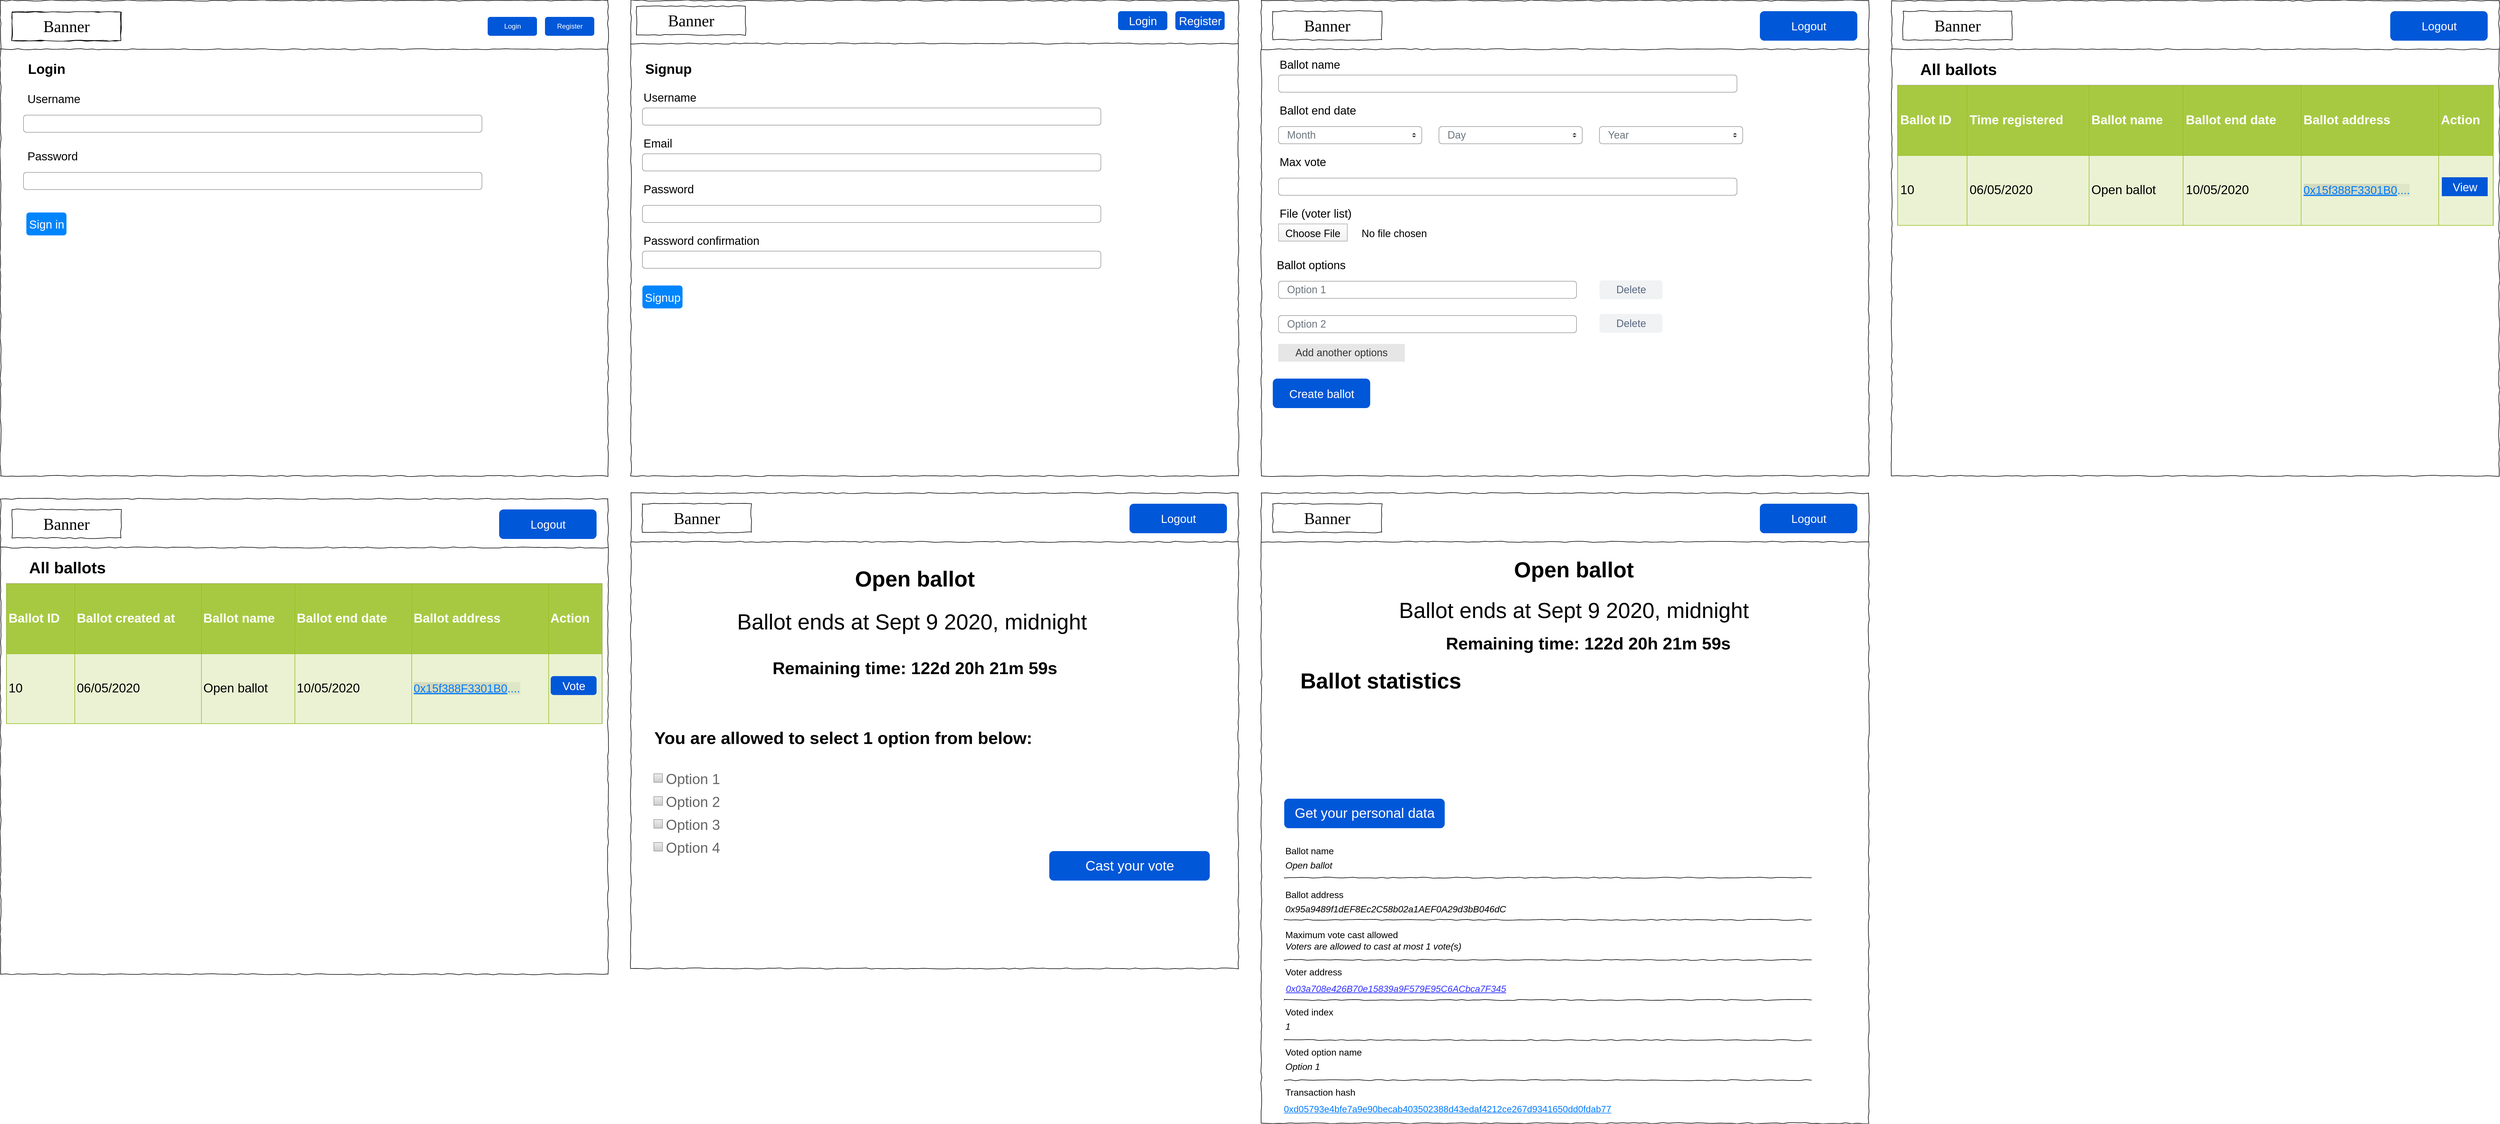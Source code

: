 <mxfile version="13.0.9" type="github">
  <diagram name="Page-1" id="03018318-947c-dd8e-b7a3-06fadd420f32">
    <mxGraphModel dx="2830" dy="117" grid="1" gridSize="10" guides="1" tooltips="1" connect="1" arrows="1" fold="1" page="1" pageScale="1" pageWidth="1100" pageHeight="850" background="#ffffff" math="0" shadow="0">
      <root>
        <mxCell id="0" />
        <mxCell id="1" parent="0" />
        <mxCell id="677b7b8949515195-9" value="" style="line;strokeWidth=1;html=1;rounded=0;shadow=0;labelBackgroundColor=none;fillColor=none;fontFamily=Verdana;fontSize=14;fontColor=#000000;align=center;comic=1;" parent="1" vertex="1">
          <mxGeometry x="-1080" y="930" width="1060" height="10" as="geometry" />
        </mxCell>
        <mxCell id="ZQMXC3zUCRYEKw2udhes-1" value="" style="whiteSpace=wrap;html=1;rounded=0;shadow=0;labelBackgroundColor=none;strokeColor=#000000;strokeWidth=1;fillColor=none;fontFamily=Verdana;fontSize=12;fontColor=#000000;align=center;comic=1;" parent="1" vertex="1">
          <mxGeometry x="-1080" y="850" width="1060" height="830" as="geometry" />
        </mxCell>
        <mxCell id="ZQMXC3zUCRYEKw2udhes-2" value="Banner" style="whiteSpace=wrap;html=1;rounded=0;shadow=0;labelBackgroundColor=none;strokeWidth=1;fontFamily=Verdana;fontSize=28;align=center;comic=1;" parent="1" vertex="1">
          <mxGeometry x="-1060" y="870" width="190" height="50" as="geometry" />
        </mxCell>
        <mxCell id="ZQMXC3zUCRYEKw2udhes-9" value="Login" style="rounded=1;fillColor=#0057D8;strokeColor=none;html=1;fontColor=#ffffff;align=center;verticalAlign=middle;fontStyle=0;fontSize=12" parent="1" vertex="1">
          <mxGeometry x="-230" y="878.5" width="86" height="33" as="geometry" />
        </mxCell>
        <mxCell id="ZQMXC3zUCRYEKw2udhes-10" value="Register" style="rounded=1;fillColor=#0057D8;strokeColor=none;html=1;fontColor=#ffffff;align=center;verticalAlign=middle;fontStyle=0;fontSize=12" parent="1" vertex="1">
          <mxGeometry x="-130" y="878.5" width="86" height="33" as="geometry" />
        </mxCell>
        <mxCell id="ZQMXC3zUCRYEKw2udhes-11" value="Login" style="text;strokeColor=none;fillColor=none;html=1;fontSize=24;fontStyle=1;verticalAlign=middle;align=center;" parent="1" vertex="1">
          <mxGeometry x="-1050" y="950" width="100" height="40" as="geometry" />
        </mxCell>
        <mxCell id="ZQMXC3zUCRYEKw2udhes-12" value="Username" style="fillColor=none;strokeColor=none;align=left;fontSize=20;" parent="1" vertex="1">
          <mxGeometry width="260" height="40" relative="1" as="geometry">
            <mxPoint x="-1035" y="1000" as="offset" />
          </mxGeometry>
        </mxCell>
        <mxCell id="ZQMXC3zUCRYEKw2udhes-13" value="" style="html=1;shadow=0;dashed=0;shape=mxgraph.bootstrap.rrect;rSize=5;fillColor=none;strokeColor=#999999;align=left;spacing=15;fontSize=14;fontColor=#6C767D;" parent="1" vertex="1">
          <mxGeometry width="800" height="30" relative="1" as="geometry">
            <mxPoint x="-1040" y="1050" as="offset" />
          </mxGeometry>
        </mxCell>
        <mxCell id="ZQMXC3zUCRYEKw2udhes-15" value="Password" style="fillColor=none;strokeColor=none;align=left;fontSize=20;" parent="1" vertex="1">
          <mxGeometry width="260" height="40" relative="1" as="geometry">
            <mxPoint x="-1035" y="1100" as="offset" />
          </mxGeometry>
        </mxCell>
        <mxCell id="ZQMXC3zUCRYEKw2udhes-16" value="" style="html=1;shadow=0;dashed=0;shape=mxgraph.bootstrap.rrect;rSize=5;fillColor=none;strokeColor=#999999;align=left;spacing=15;fontSize=14;fontColor=#6C767D;" parent="1" vertex="1">
          <mxGeometry width="800" height="30" relative="1" as="geometry">
            <mxPoint x="-1040" y="1150" as="offset" />
          </mxGeometry>
        </mxCell>
        <mxCell id="ZQMXC3zUCRYEKw2udhes-18" value="Sign in" style="html=1;shadow=0;dashed=0;shape=mxgraph.bootstrap.rrect;rSize=5;fillColor=#0085FC;strokeColor=none;align=center;fontSize=20;fontColor=#FFFFFF;" parent="1" vertex="1">
          <mxGeometry width="70" height="40" relative="1" as="geometry">
            <mxPoint x="-1035" y="1220" as="offset" />
          </mxGeometry>
        </mxCell>
        <mxCell id="ZQMXC3zUCRYEKw2udhes-92" value="" style="line;strokeWidth=1;html=1;rounded=0;shadow=0;labelBackgroundColor=none;fillColor=none;fontFamily=Verdana;fontSize=14;fontColor=#000000;align=center;comic=1;" parent="1" vertex="1">
          <mxGeometry x="20" y="920" width="1060" height="10" as="geometry" />
        </mxCell>
        <mxCell id="ZQMXC3zUCRYEKw2udhes-93" value="" style="whiteSpace=wrap;html=1;rounded=0;shadow=0;labelBackgroundColor=none;strokeColor=#000000;strokeWidth=1;fillColor=none;fontFamily=Verdana;fontSize=12;fontColor=#000000;align=center;comic=1;" parent="1" vertex="1">
          <mxGeometry x="20" y="850" width="1060" height="830" as="geometry" />
        </mxCell>
        <mxCell id="ZQMXC3zUCRYEKw2udhes-95" value="&lt;font style=&quot;font-size: 20px&quot;&gt;Login&lt;/font&gt;" style="rounded=1;fillColor=#0057D8;strokeColor=none;html=1;fontColor=#ffffff;align=center;verticalAlign=middle;fontStyle=0;fontSize=12" parent="1" vertex="1">
          <mxGeometry x="870" y="868.5" width="86" height="33" as="geometry" />
        </mxCell>
        <mxCell id="ZQMXC3zUCRYEKw2udhes-96" value="&lt;font style=&quot;font-size: 20px&quot;&gt;Register&lt;/font&gt;" style="rounded=1;fillColor=#0057D8;strokeColor=none;html=1;fontColor=#ffffff;align=center;verticalAlign=middle;fontStyle=0;fontSize=12" parent="1" vertex="1">
          <mxGeometry x="970" y="868.5" width="86" height="33" as="geometry" />
        </mxCell>
        <mxCell id="ZQMXC3zUCRYEKw2udhes-104" value="Banner" style="whiteSpace=wrap;html=1;rounded=0;shadow=0;labelBackgroundColor=none;strokeWidth=1;fontFamily=Verdana;fontSize=28;align=center;comic=1;" parent="1" vertex="1">
          <mxGeometry x="30" y="860" width="190" height="50" as="geometry" />
        </mxCell>
        <mxCell id="ZQMXC3zUCRYEKw2udhes-133" value="Username" style="fillColor=none;strokeColor=none;align=left;fontSize=20;" parent="1" vertex="1">
          <mxGeometry x="40" y="997.5" width="260" height="40" as="geometry" />
        </mxCell>
        <mxCell id="ZQMXC3zUCRYEKw2udhes-134" value="" style="html=1;shadow=0;dashed=0;shape=mxgraph.bootstrap.rrect;rSize=5;fillColor=none;strokeColor=#999999;align=left;spacing=15;fontSize=14;fontColor=#6C767D;" parent="1" vertex="1">
          <mxGeometry width="800" height="30" relative="1" as="geometry">
            <mxPoint x="40" y="1037.5" as="offset" />
          </mxGeometry>
        </mxCell>
        <mxCell id="ZQMXC3zUCRYEKw2udhes-136" value="" style="html=1;shadow=0;dashed=0;shape=mxgraph.bootstrap.rrect;rSize=5;fillColor=none;strokeColor=#999999;align=left;spacing=15;fontSize=14;fontColor=#6C767D;" parent="1" vertex="1">
          <mxGeometry width="800" height="30" relative="1" as="geometry">
            <mxPoint x="40" y="1117.5" as="offset" />
          </mxGeometry>
        </mxCell>
        <mxCell id="ZQMXC3zUCRYEKw2udhes-137" value="Password" style="fillColor=none;strokeColor=none;align=left;fontSize=20;" parent="1" vertex="1">
          <mxGeometry width="260" height="40" relative="1" as="geometry">
            <mxPoint x="40" y="1157.5" as="offset" />
          </mxGeometry>
        </mxCell>
        <mxCell id="ZQMXC3zUCRYEKw2udhes-147" value="Password confirmation" style="fillColor=none;strokeColor=none;align=left;fontSize=20;" parent="1" vertex="1">
          <mxGeometry width="260" height="40" relative="1" as="geometry">
            <mxPoint x="40" y="1247.5" as="offset" />
          </mxGeometry>
        </mxCell>
        <mxCell id="ZQMXC3zUCRYEKw2udhes-148" value="" style="html=1;shadow=0;dashed=0;shape=mxgraph.bootstrap.rrect;rSize=5;fillColor=none;strokeColor=#999999;align=left;spacing=15;fontSize=14;fontColor=#6C767D;" parent="1" vertex="1">
          <mxGeometry width="800" height="30" relative="1" as="geometry">
            <mxPoint x="40" y="1287.5" as="offset" />
          </mxGeometry>
        </mxCell>
        <mxCell id="ZQMXC3zUCRYEKw2udhes-196" value="" style="html=1;shadow=0;dashed=0;shape=mxgraph.bootstrap.rrect;rSize=5;fillColor=none;strokeColor=#999999;align=left;spacing=15;fontSize=14;fontColor=#6C767D;" parent="1" vertex="1">
          <mxGeometry x="40" y="1207.5" width="800" height="30" as="geometry">
            <mxPoint x="40" y="1250" as="offset" />
          </mxGeometry>
        </mxCell>
        <mxCell id="ZQMXC3zUCRYEKw2udhes-320" value="" style="whiteSpace=wrap;html=1;rounded=0;shadow=0;labelBackgroundColor=none;strokeColor=#000000;strokeWidth=1;fillColor=none;fontFamily=Verdana;fontSize=12;fontColor=#000000;align=center;comic=1;" parent="1" vertex="1">
          <mxGeometry x="1120" y="850" width="1060" height="830" as="geometry" />
        </mxCell>
        <mxCell id="ZQMXC3zUCRYEKw2udhes-321" value="Banner" style="whiteSpace=wrap;html=1;rounded=0;shadow=0;labelBackgroundColor=none;strokeWidth=1;fontFamily=Verdana;fontSize=28;align=center;comic=1;" parent="1" vertex="1">
          <mxGeometry x="1140" y="868.5" width="190" height="50" as="geometry" />
        </mxCell>
        <mxCell id="ZQMXC3zUCRYEKw2udhes-323" value="" style="line;strokeWidth=1;html=1;rounded=0;shadow=0;labelBackgroundColor=none;fillColor=none;fontFamily=Verdana;fontSize=14;fontColor=#000000;align=center;comic=1;" parent="1" vertex="1">
          <mxGeometry x="1120" y="930" width="1060" height="10" as="geometry" />
        </mxCell>
        <mxCell id="ZQMXC3zUCRYEKw2udhes-324" value="&lt;font style=&quot;font-size: 20px&quot;&gt;Logout&lt;/font&gt;" style="rounded=1;fillColor=#0057D8;strokeColor=none;html=1;fontColor=#ffffff;align=center;verticalAlign=middle;fontStyle=0;fontSize=12" parent="1" vertex="1">
          <mxGeometry x="1990" y="868.5" width="170" height="51.5" as="geometry" />
        </mxCell>
        <mxCell id="ZQMXC3zUCRYEKw2udhes-325" value="Ballot name" style="fillColor=none;strokeColor=none;align=left;fontSize=20;" parent="1" vertex="1">
          <mxGeometry x="1150" y="940" width="260" height="40" as="geometry" />
        </mxCell>
        <mxCell id="ZQMXC3zUCRYEKw2udhes-326" value="" style="html=1;shadow=0;dashed=0;shape=mxgraph.bootstrap.rrect;rSize=5;fillColor=none;strokeColor=#999999;align=left;spacing=15;fontSize=14;fontColor=#6C767D;" parent="1" vertex="1">
          <mxGeometry width="800" height="30" relative="1" as="geometry">
            <mxPoint x="1150" y="980" as="offset" />
          </mxGeometry>
        </mxCell>
        <mxCell id="ZQMXC3zUCRYEKw2udhes-327" value="Ballot end date" style="fillColor=none;strokeColor=none;align=left;fontSize=20;" parent="1" vertex="1">
          <mxGeometry width="260" height="40" relative="1" as="geometry">
            <mxPoint x="1150" y="1020" as="offset" />
          </mxGeometry>
        </mxCell>
        <mxCell id="ZQMXC3zUCRYEKw2udhes-329" value="Max vote" style="fillColor=none;strokeColor=none;align=left;fontSize=20;" parent="1" vertex="1">
          <mxGeometry width="260" height="40" relative="1" as="geometry">
            <mxPoint x="1150" y="1110" as="offset" />
          </mxGeometry>
        </mxCell>
        <mxCell id="ZQMXC3zUCRYEKw2udhes-339" value="Ballot options" style="fillColor=none;strokeColor=none;align=left;fontSize=20;" parent="1" vertex="1">
          <mxGeometry width="260" height="40" relative="1" as="geometry">
            <mxPoint x="1145" y="1290" as="offset" />
          </mxGeometry>
        </mxCell>
        <mxCell id="ZQMXC3zUCRYEKw2udhes-345" value="Month" style="html=1;shadow=0;dashed=0;shape=mxgraph.bootstrap.rrect;rSize=5;fillColor=#ffffff;strokeColor=#999999;align=left;spacing=15;fontSize=18;fontColor=#6C767D;" parent="1" vertex="1">
          <mxGeometry x="1150" y="1070" width="250" height="30" as="geometry" />
        </mxCell>
        <mxCell id="ZQMXC3zUCRYEKw2udhes-346" value="" style="shape=triangle;direction=south;fillColor=#343A40;strokeColor=none;perimeter=none;" parent="ZQMXC3zUCRYEKw2udhes-345" vertex="1">
          <mxGeometry x="1" y="0.5" width="7" height="3" relative="1" as="geometry">
            <mxPoint x="-17" y="1" as="offset" />
          </mxGeometry>
        </mxCell>
        <mxCell id="ZQMXC3zUCRYEKw2udhes-347" value="" style="shape=triangle;direction=north;fillColor=#343A40;strokeColor=none;perimeter=none;" parent="ZQMXC3zUCRYEKw2udhes-345" vertex="1">
          <mxGeometry x="1" y="0.5" width="7" height="3" relative="1" as="geometry">
            <mxPoint x="-17" y="-4" as="offset" />
          </mxGeometry>
        </mxCell>
        <mxCell id="ZQMXC3zUCRYEKw2udhes-356" value="Day" style="html=1;shadow=0;dashed=0;shape=mxgraph.bootstrap.rrect;rSize=5;fillColor=#ffffff;strokeColor=#999999;align=left;spacing=15;fontSize=18;fontColor=#6C767D;" parent="1" vertex="1">
          <mxGeometry x="1430" y="1070" width="250" height="30" as="geometry" />
        </mxCell>
        <mxCell id="ZQMXC3zUCRYEKw2udhes-357" value="" style="shape=triangle;direction=south;fillColor=#343A40;strokeColor=none;perimeter=none;" parent="ZQMXC3zUCRYEKw2udhes-356" vertex="1">
          <mxGeometry x="1" y="0.5" width="7" height="3" relative="1" as="geometry">
            <mxPoint x="-17" y="1" as="offset" />
          </mxGeometry>
        </mxCell>
        <mxCell id="ZQMXC3zUCRYEKw2udhes-358" value="" style="shape=triangle;direction=north;fillColor=#343A40;strokeColor=none;perimeter=none;" parent="ZQMXC3zUCRYEKw2udhes-356" vertex="1">
          <mxGeometry x="1" y="0.5" width="7" height="3" relative="1" as="geometry">
            <mxPoint x="-17" y="-4" as="offset" />
          </mxGeometry>
        </mxCell>
        <mxCell id="ZQMXC3zUCRYEKw2udhes-359" value="Year" style="html=1;shadow=0;dashed=0;shape=mxgraph.bootstrap.rrect;rSize=5;fillColor=#ffffff;strokeColor=#999999;align=left;spacing=15;fontSize=18;fontColor=#6C767D;" parent="1" vertex="1">
          <mxGeometry x="1710" y="1070" width="250" height="30" as="geometry" />
        </mxCell>
        <mxCell id="ZQMXC3zUCRYEKw2udhes-360" value="" style="shape=triangle;direction=south;fillColor=#343A40;strokeColor=none;perimeter=none;" parent="ZQMXC3zUCRYEKw2udhes-359" vertex="1">
          <mxGeometry x="1" y="0.5" width="7" height="3" relative="1" as="geometry">
            <mxPoint x="-17" y="1" as="offset" />
          </mxGeometry>
        </mxCell>
        <mxCell id="ZQMXC3zUCRYEKw2udhes-361" value="" style="shape=triangle;direction=north;fillColor=#343A40;strokeColor=none;perimeter=none;" parent="ZQMXC3zUCRYEKw2udhes-359" vertex="1">
          <mxGeometry x="1" y="0.5" width="7" height="3" relative="1" as="geometry">
            <mxPoint x="-17" y="-4" as="offset" />
          </mxGeometry>
        </mxCell>
        <mxCell id="ZQMXC3zUCRYEKw2udhes-362" value="" style="html=1;shadow=0;dashed=0;shape=mxgraph.bootstrap.rrect;rSize=5;fillColor=none;strokeColor=#999999;align=left;spacing=15;fontSize=14;fontColor=#6C767D;" parent="1" vertex="1">
          <mxGeometry x="1150" y="1160" width="800" height="30" as="geometry">
            <mxPoint x="1150" y="990" as="offset" />
          </mxGeometry>
        </mxCell>
        <mxCell id="ZQMXC3zUCRYEKw2udhes-363" value="File (voter list)" style="fillColor=none;strokeColor=none;align=left;fontSize=20;" parent="1" vertex="1">
          <mxGeometry x="1150" y="1200" width="150" height="40" as="geometry" />
        </mxCell>
        <mxCell id="ZQMXC3zUCRYEKw2udhes-364" value="Choose File" style="fillColor=#FEFEFE;strokeColor=#AAAAAA;fontSize=18;gradientColor=#F0F0F0;" parent="1" vertex="1">
          <mxGeometry x="1150" y="1240" width="120" height="30" as="geometry" />
        </mxCell>
        <mxCell id="ZQMXC3zUCRYEKw2udhes-365" value="No file chosen" style="fillColor=none;strokeColor=none;align=left;fontSize=18;spacing=5;" parent="1" vertex="1">
          <mxGeometry x="1290" y="1240" width="100" height="30" as="geometry" />
        </mxCell>
        <mxCell id="ZQMXC3zUCRYEKw2udhes-367" value="&lt;font style=&quot;font-size: 18px&quot;&gt;Option 1&lt;/font&gt;" style="html=1;shadow=0;dashed=0;shape=mxgraph.bootstrap.rrect;rSize=5;fillColor=none;strokeColor=#999999;align=left;spacing=15;fontSize=14;fontColor=#6C767D;" parent="1" vertex="1">
          <mxGeometry x="1150" y="1340" width="520" height="30" as="geometry" />
        </mxCell>
        <mxCell id="ZQMXC3zUCRYEKw2udhes-368" value="&lt;font style=&quot;font-size: 18px&quot;&gt;Option 2&lt;/font&gt;" style="html=1;shadow=0;dashed=0;shape=mxgraph.bootstrap.rrect;rSize=5;fillColor=none;strokeColor=#999999;align=left;spacing=15;fontSize=14;fontColor=#6C767D;" parent="1" vertex="1">
          <mxGeometry x="1150" y="1400" width="520" height="30" as="geometry" />
        </mxCell>
        <mxCell id="ZQMXC3zUCRYEKw2udhes-369" style="edgeStyle=none;rounded=0;orthogonalLoop=1;jettySize=auto;html=1;exitX=0.25;exitY=1;exitDx=0;exitDy=0;" parent="1" source="ZQMXC3zUCRYEKw2udhes-339" target="ZQMXC3zUCRYEKw2udhes-339" edge="1">
          <mxGeometry relative="1" as="geometry" />
        </mxCell>
        <mxCell id="ZQMXC3zUCRYEKw2udhes-370" value="&lt;font style=&quot;font-size: 18px&quot;&gt;Delete&lt;/font&gt;" style="rounded=1;align=center;fillColor=#F1F2F4;strokeColor=none;html=1;fontColor=#596780;fontSize=18;" parent="1" vertex="1">
          <mxGeometry x="1710" y="1338.5" width="110" height="33" as="geometry" />
        </mxCell>
        <mxCell id="ZQMXC3zUCRYEKw2udhes-372" value="&lt;font style=&quot;font-size: 18px&quot;&gt;Delete&lt;/font&gt;" style="rounded=1;align=center;fillColor=#F1F2F4;strokeColor=none;html=1;fontColor=#596780;fontSize=12" parent="1" vertex="1">
          <mxGeometry x="1710" y="1397" width="110" height="33" as="geometry" />
        </mxCell>
        <mxCell id="ZQMXC3zUCRYEKw2udhes-373" value="&lt;font style=&quot;font-size: 18px&quot;&gt;Add another options&lt;/font&gt;" style="rounded=1;html=1;shadow=0;dashed=0;whiteSpace=wrap;fontSize=18;fillColor=#E6E6E6;align=center;strokeColor=#E6E6E6;fontColor=#333333;arcSize=0;" parent="1" vertex="1">
          <mxGeometry x="1150" y="1450" width="220" height="30" as="geometry" />
        </mxCell>
        <mxCell id="ZQMXC3zUCRYEKw2udhes-374" value="&lt;font style=&quot;font-size: 20px&quot;&gt;Create ballot&lt;/font&gt;" style="rounded=1;fillColor=#0057D8;strokeColor=none;html=1;fontColor=#ffffff;align=center;verticalAlign=middle;fontStyle=0;fontSize=12" parent="1" vertex="1">
          <mxGeometry x="1140" y="1510" width="170" height="51.5" as="geometry" />
        </mxCell>
        <mxCell id="ZQMXC3zUCRYEKw2udhes-375" value="" style="whiteSpace=wrap;html=1;rounded=0;shadow=0;labelBackgroundColor=none;strokeColor=#000000;strokeWidth=1;fillColor=none;fontFamily=Verdana;fontSize=12;fontColor=#000000;align=center;comic=1;" parent="1" vertex="1">
          <mxGeometry x="2220" y="850" width="1060" height="830" as="geometry" />
        </mxCell>
        <mxCell id="ZQMXC3zUCRYEKw2udhes-376" value="Banner" style="whiteSpace=wrap;html=1;rounded=0;shadow=0;labelBackgroundColor=none;strokeWidth=1;fontFamily=Verdana;fontSize=28;align=center;comic=1;" parent="1" vertex="1">
          <mxGeometry x="2240" y="868.5" width="190" height="50" as="geometry" />
        </mxCell>
        <mxCell id="ZQMXC3zUCRYEKw2udhes-377" value="" style="line;strokeWidth=1;html=1;rounded=0;shadow=0;labelBackgroundColor=none;fillColor=none;fontFamily=Verdana;fontSize=14;fontColor=#000000;align=center;comic=1;" parent="1" vertex="1">
          <mxGeometry x="2220" y="930" width="1060" height="10" as="geometry" />
        </mxCell>
        <mxCell id="ZQMXC3zUCRYEKw2udhes-378" value="&lt;font style=&quot;font-size: 20px&quot;&gt;Logout&lt;/font&gt;" style="rounded=1;fillColor=#0057D8;strokeColor=none;html=1;fontColor=#ffffff;align=center;verticalAlign=middle;fontStyle=0;fontSize=12" parent="1" vertex="1">
          <mxGeometry x="3090" y="868.5" width="170" height="51.5" as="geometry" />
        </mxCell>
        <mxCell id="ZQMXC3zUCRYEKw2udhes-379" value="&lt;font style=&quot;font-size: 28px&quot;&gt;All ballots&amp;nbsp;&lt;/font&gt;" style="text;strokeColor=none;fillColor=none;html=1;fontSize=24;fontStyle=1;verticalAlign=middle;align=center;" parent="1" vertex="1">
          <mxGeometry x="2250" y="950" width="180" height="40" as="geometry" />
        </mxCell>
        <mxCell id="ZQMXC3zUCRYEKw2udhes-412" value="&lt;table border=&quot;1&quot; width=&quot;100%&quot; cellpadding=&quot;4&quot; style=&quot;width: 100% ; height: 100% ; border-collapse: collapse ; font-size: 22px&quot;&gt;&lt;tbody style=&quot;font-size: 22px&quot;&gt;&lt;tr style=&quot;background-color: rgb(167 , 201 , 66) ; color: rgb(255 , 255 , 255) ; border: 1px solid rgb(152 , 191 , 33) ; font-size: 22px&quot;&gt;&lt;th align=&quot;left&quot; style=&quot;font-size: 22px&quot;&gt;Ballot ID&lt;/th&gt;&lt;th align=&quot;left&quot; style=&quot;font-size: 22px&quot;&gt;Time registered&lt;/th&gt;&lt;th align=&quot;left&quot; style=&quot;font-size: 22px&quot;&gt;Ballot name&lt;/th&gt;&lt;td&gt;&lt;span style=&quot;font-weight: 700&quot;&gt;Ballot end date&lt;/span&gt;&lt;br&gt;&lt;/td&gt;&lt;td&gt;&lt;span style=&quot;font-weight: 700&quot;&gt;Ballot address&lt;/span&gt;&lt;br&gt;&lt;/td&gt;&lt;td&gt;&lt;b&gt;Action&lt;/b&gt;&lt;/td&gt;&lt;/tr&gt;&lt;tr style=&quot;background-color: rgb(234 , 242 , 211) ; border: 1px solid rgb(152 , 191 , 33) ; font-size: 22px&quot;&gt;&lt;td style=&quot;font-size: 22px&quot;&gt;10&lt;/td&gt;&lt;td style=&quot;font-size: 22px&quot;&gt;06/05/2020&lt;/td&gt;&lt;td style=&quot;font-size: 22px&quot;&gt;Open ballot&lt;/td&gt;&lt;td&gt;10/05/2020&lt;/td&gt;&lt;td&gt;&lt;font style=&quot;box-sizing: border-box ; color: rgb(0 , 123 , 255) ; background-color: rgba(0 , 0 , 0 , 0.05) ; font-size: 20px&quot;&gt;&lt;a href=&quot;https://ropsten.etherscan.io/address/0x15f388F3301B0E560E350371CAD90F9efa570Fa0&quot; style=&quot;box-sizing: border-box ; color: rgb(0 , 123 , 255) ; background-color: rgba(0 , 0 , 0 , 0.05)&quot;&gt;0x15f388F3301B0&lt;/a&gt;....&lt;/font&gt;&lt;br&gt;&lt;/td&gt;&lt;td&gt;&lt;br&gt;&lt;/td&gt;&lt;/tr&gt;&lt;/tbody&gt;&lt;/table&gt;" style="text;html=1;strokeColor=#c0c0c0;fillColor=#ffffff;overflow=fill;rounded=0;fontSize=22;" parent="1" vertex="1">
          <mxGeometry x="2230" y="997.5" width="1040" height="245" as="geometry" />
        </mxCell>
        <mxCell id="ZQMXC3zUCRYEKw2udhes-414" value="" style="whiteSpace=wrap;html=1;rounded=0;shadow=0;labelBackgroundColor=none;strokeColor=#000000;strokeWidth=1;fillColor=none;fontFamily=Verdana;fontSize=12;fontColor=#000000;align=center;comic=1;" parent="1" vertex="1">
          <mxGeometry x="-1080" y="1720" width="1060" height="830" as="geometry" />
        </mxCell>
        <mxCell id="ZQMXC3zUCRYEKw2udhes-415" value="Banner" style="whiteSpace=wrap;html=1;rounded=0;shadow=0;labelBackgroundColor=none;strokeWidth=1;fontFamily=Verdana;fontSize=28;align=center;comic=1;" parent="1" vertex="1">
          <mxGeometry x="-1060" y="1738.5" width="190" height="50" as="geometry" />
        </mxCell>
        <mxCell id="ZQMXC3zUCRYEKw2udhes-416" value="" style="line;strokeWidth=1;html=1;rounded=0;shadow=0;labelBackgroundColor=none;fillColor=none;fontFamily=Verdana;fontSize=14;fontColor=#000000;align=center;comic=1;" parent="1" vertex="1">
          <mxGeometry x="-1080" y="1800" width="1060" height="10" as="geometry" />
        </mxCell>
        <mxCell id="ZQMXC3zUCRYEKw2udhes-417" value="&lt;font style=&quot;font-size: 20px&quot;&gt;Logout&lt;/font&gt;" style="rounded=1;fillColor=#0057D8;strokeColor=none;html=1;fontColor=#ffffff;align=center;verticalAlign=middle;fontStyle=0;fontSize=12" parent="1" vertex="1">
          <mxGeometry x="-210" y="1738.5" width="170" height="51.5" as="geometry" />
        </mxCell>
        <mxCell id="ZQMXC3zUCRYEKw2udhes-418" value="&lt;font style=&quot;font-size: 28px&quot;&gt;All ballots&amp;nbsp;&lt;/font&gt;" style="text;strokeColor=none;fillColor=none;html=1;fontSize=24;fontStyle=1;verticalAlign=middle;align=center;" parent="1" vertex="1">
          <mxGeometry x="-1050" y="1820" width="180" height="40" as="geometry" />
        </mxCell>
        <mxCell id="ZQMXC3zUCRYEKw2udhes-419" value="&lt;table border=&quot;1&quot; width=&quot;100%&quot; cellpadding=&quot;3&quot; style=&quot;width: 100% ; height: 100% ; border-collapse: collapse ; font-size: 22px&quot;&gt;&lt;tbody style=&quot;font-size: 22px&quot;&gt;&lt;tr style=&quot;background-color: rgb(167 , 201 , 66) ; color: rgb(255 , 255 , 255) ; border: 1px solid rgb(152 , 191 , 33) ; font-size: 22px&quot;&gt;&lt;th align=&quot;left&quot; style=&quot;font-size: 22px&quot;&gt;Ballot ID&lt;/th&gt;&lt;th align=&quot;left&quot; style=&quot;font-size: 22px&quot;&gt;Ballot created at&lt;/th&gt;&lt;th align=&quot;left&quot; style=&quot;font-size: 22px&quot;&gt;Ballot name&lt;/th&gt;&lt;td&gt;&lt;span style=&quot;font-weight: 700&quot;&gt;Ballot end date&lt;/span&gt;&lt;br&gt;&lt;/td&gt;&lt;td&gt;&lt;span style=&quot;font-weight: 700&quot;&gt;Ballot address&lt;/span&gt;&lt;br&gt;&lt;/td&gt;&lt;td&gt;&lt;span style=&quot;color: rgba(0 , 0 , 0 , 0) ; font-family: monospace ; font-size: 0px ; background-color: rgb(248 , 249 , 250)&quot;&gt;%3CmxGraphModel%3E%3Croot%3E%3CmxCell%20id%3D%220%22%2F%3E%3CmxCell%20id%3D%221%22%20parent%3D%220%22%2F%3E%3CmxCell%20id%3D%222%22%20value%3D%22%22%20style%3D%22whiteSpace%3Dwrap%3Bhtml%3D1%3Brounded%3D0%3Bshadow%3D0%3BlabelBackgroundColor%3Dnone%3BstrokeColor%3D%23000000%3BstrokeWidth%3D1%3BfillColor%3Dnone%3BfontFamily%3DVerdana%3BfontSize%3D12%3BfontColor%3D%23000000%3Balign%3Dcenter%3Bcomic%3D1%3B%22%20vertex%3D%221%22%20parent%3D%221%22%3E%3CmxGeometry%20x%3D%222220%22%20y%3D%22860%22%20width%3D%221060%22%20height%3D%22830%22%20as%3D%22geometry%22%2F%3E%3C%2FmxCell%3E%3CmxCell%20id%3D%223%22%20value%3D%22Banner%22%20style%3D%22whiteSpace%3Dwrap%3Bhtml%3D1%3Brounded%3D0%3Bshadow%3D0%3BlabelBackgroundColor%3Dnone%3BstrokeWidth%3D1%3BfontFamily%3DVerdana%3BfontSize%3D28%3Balign%3Dcenter%3Bcomic%3D1%3B%22%20vertex%3D%221%22%20parent%3D%221%22%3E%3CmxGeometry%20x%3D%222240%22%20y%3D%22878.5%22%20width%3D%22190%22%20height%3D%2250%22%20as%3D%22geometry%22%2F%3E%3C%2FmxCell%3E%3CmxCell%20id%3D%224%22%20value%3D%22%22%20style%3D%22line%3BstrokeWidth%3D1%3Bhtml%3D1%3Brounded%3D0%3Bshadow%3D0%3BlabelBackgroundColor%3Dnone%3BfillColor%3Dnone%3BfontFamily%3DVerdana%3BfontSize%3D14%3BfontColor%3D%23000000%3Balign%3Dcenter%3Bcomic%3D1%3B%22%20vertex%3D%221%22%20parent%3D%221%22%3E%3CmxGeometry%20x%3D%222220%22%20y%3D%22940%22%20width%3D%221060%22%20height%3D%2210%22%20as%3D%22geometry%22%2F%3E%3C%2FmxCell%3E%3CmxCell%20id%3D%225%22%20value%3D%22%26lt%3Bfont%20style%3D%26quot%3Bfont-size%3A%2020px%26quot%3B%26gt%3BLogout%26lt%3B%2Ffont%26gt%3B%22%20style%3D%22rounded%3D1%3BfillColor%3D%230057D8%3BstrokeColor%3Dnone%3Bhtml%3D1%3BfontColor%3D%23ffffff%3Balign%3Dcenter%3BverticalAlign%3Dmiddle%3BfontStyle%3D0%3BfontSize%3D12%22%20vertex%3D%221%22%20parent%3D%221%22%3E%3CmxGeometry%20x%3D%223090%22%20y%3D%22878.5%22%20width%3D%22170%22%20height%3D%2251.5%22%20as%3D%22geometry%22%2F%3E%3C%2FmxCell%3E%3CmxCell%20id%3D%226%22%20value%3D%22%26lt%3Bfont%20style%3D%26quot%3Bfont-size%3A%2028px%26quot%3B%26gt%3BAll%20ballots%26amp%3Bnbsp%3B%26lt%3B%2Ffont%26gt%3B%22%20style%3D%22text%3BstrokeColor%3Dnone%3BfillColor%3Dnone%3Bhtml%3D1%3BfontSize%3D24%3BfontStyle%3D1%3BverticalAlign%3Dmiddle%3Balign%3Dcenter%3B%22%20vertex%3D%221%22%20parent%3D%221%22%3E%3CmxGeometry%20x%3D%222250%22%20y%3D%22960%22%20width%3D%22180%22%20height%3D%2240%22%20as%3D%22geometry%22%2F%3E%3C%2FmxCell%3E%3CmxCell%20id%3D%227%22%20value%3D%22%26lt%3Btable%20border%3D%26quot%3B1%26quot%3B%20width%3D%26quot%3B100%25%26quot%3B%20cellpadding%3D%26quot%3B4%26quot%3B%20style%3D%26quot%3Bwidth%3A%20100%25%20%3B%20height%3A%20100%25%20%3B%20border-collapse%3A%20collapse%20%3B%20font-size%3A%2022px%26quot%3B%26gt%3B%26lt%3Btbody%20style%3D%26quot%3Bfont-size%3A%2022px%26quot%3B%26gt%3B%26lt%3Btr%20style%3D%26quot%3Bbackground-color%3A%20rgb(167%20%2C%20201%20%2C%2066)%20%3B%20color%3A%20rgb(255%20%2C%20255%20%2C%20255)%20%3B%20border%3A%201px%20solid%20rgb(152%20%2C%20191%20%2C%2033)%20%3B%20font-size%3A%2022px%26quot%3B%26gt%3B%26lt%3Bth%20align%3D%26quot%3Bleft%26quot%3B%20style%3D%26quot%3Bfont-size%3A%2022px%26quot%3B%26gt%3BBallot%20ID%26lt%3B%2Fth%26gt%3B%26lt%3Bth%20align%3D%26quot%3Bleft%26quot%3B%20style%3D%26quot%3Bfont-size%3A%2022px%26quot%3B%26gt%3BTime%20registered%26lt%3B%2Fth%26gt%3B%26lt%3Bth%20align%3D%26quot%3Bleft%26quot%3B%20style%3D%26quot%3Bfont-size%3A%2022px%26quot%3B%26gt%3BBallot%20name%26lt%3B%2Fth%26gt%3B%26lt%3Btd%26gt%3B%26lt%3Bspan%20style%3D%26quot%3Bfont-weight%3A%20700%26quot%3B%26gt%3BBallot%20end%20date%26lt%3B%2Fspan%26gt%3B%26lt%3Bbr%26gt%3B%26lt%3B%2Ftd%26gt%3B%26lt%3Btd%26gt%3B%26lt%3Bspan%20style%3D%26quot%3Bfont-weight%3A%20700%26quot%3B%26gt%3BBallot%20address%26lt%3B%2Fspan%26gt%3B%26lt%3Bbr%26gt%3B%26lt%3B%2Ftd%26gt%3B%26lt%3B%2Ftr%26gt%3B%26lt%3Btr%20style%3D%26quot%3Bbackground-color%3A%20rgb(234%20%2C%20242%20%2C%20211)%20%3B%20border%3A%201px%20solid%20rgb(152%20%2C%20191%20%2C%2033)%20%3B%20font-size%3A%2022px%26quot%3B%26gt%3B%26lt%3Btd%20style%3D%26quot%3Bfont-size%3A%2022px%26quot%3B%26gt%3B10%26lt%3B%2Ftd%26gt%3B%26lt%3Btd%20style%3D%26quot%3Bfont-size%3A%2022px%26quot%3B%26gt%3B06%2F05%2F2020%26lt%3B%2Ftd%26gt%3B%26lt%3Btd%20style%3D%26quot%3Bfont-size%3A%2022px%26quot%3B%26gt%3BOpen%20ballot%26lt%3B%2Ftd%26gt%3B%26lt%3Btd%26gt%3B10%2F05%2F2020%26lt%3B%2Ftd%26gt%3B%26lt%3Btd%26gt%3B%26lt%3Bfont%20style%3D%26quot%3Bbox-sizing%3A%20border-box%20%3B%20color%3A%20rgb(0%20%2C%20123%20%2C%20255)%20%3B%20background-color%3A%20rgba(0%20%2C%200%20%2C%200%20%2C%200.05)%20%3B%20font-size%3A%2020px%26quot%3B%26gt%3B%26lt%3Ba%20href%3D%26quot%3Bhttps%3A%2F%2Fropsten.etherscan.io%2Faddress%2F0x15f388F3301B0E560E350371CAD90F9efa570Fa0%26quot%3B%20style%3D%26quot%3Bbox-sizing%3A%20border-box%20%3B%20color%3A%20rgb(0%20%2C%20123%20%2C%20255)%20%3B%20background-color%3A%20rgba(0%20%2C%200%20%2C%200%20%2C%200.05)%26quot%3B%26gt%3B0x15f388F3301B0%26lt%3B%2Fa%26gt%3B....%26lt%3B%2Ffont%26gt%3B%26lt%3Bbr%26gt%3B%26lt%3B%2Ftd%26gt%3B%26lt%3B%2Ftr%26gt%3B%26lt%3B%2Ftbody%26gt%3B%26lt%3B%2Ftable%26gt%3B%22%20style%3D%22text%3Bhtml%3D1%3BstrokeColor%3D%23c0c0c0%3BfillColor%3D%23ffffff%3Boverflow%3Dfill%3Brounded%3D0%3BfontSize%3D22%3B%22%20vertex%3D%221%22%20parent%3D%221%22%3E%3CmxGeometry%20x%3D%222230%22%20y%3D%221007.5%22%20width%3D%221040%22%20height%3D%22245%22%20as%3D%22geometry%22%2F%3E%3C%2FmxCell%3E%3C%2Froot%3E%3C%2FmxGraphModel%3E&lt;/span&gt;&lt;b&gt;Action&lt;/b&gt;&lt;/td&gt;&lt;/tr&gt;&lt;tr style=&quot;background-color: rgb(234 , 242 , 211) ; border: 1px solid rgb(152 , 191 , 33) ; font-size: 22px&quot;&gt;&lt;td style=&quot;font-size: 22px&quot;&gt;10&lt;/td&gt;&lt;td style=&quot;font-size: 22px&quot;&gt;06/05/2020&lt;/td&gt;&lt;td style=&quot;font-size: 22px&quot;&gt;Open ballot&lt;/td&gt;&lt;td&gt;10/05/2020&lt;/td&gt;&lt;td&gt;&lt;font style=&quot;box-sizing: border-box ; color: rgb(0 , 123 , 255) ; background-color: rgba(0 , 0 , 0 , 0.05) ; font-size: 20px&quot;&gt;&lt;a href=&quot;https://ropsten.etherscan.io/address/0x15f388F3301B0E560E350371CAD90F9efa570Fa0&quot; style=&quot;box-sizing: border-box ; color: rgb(0 , 123 , 255) ; background-color: rgba(0 , 0 , 0 , 0.05)&quot;&gt;0x15f388F3301B0&lt;/a&gt;....&lt;/font&gt;&lt;br&gt;&lt;/td&gt;&lt;td&gt;&lt;br&gt;&lt;/td&gt;&lt;/tr&gt;&lt;/tbody&gt;&lt;/table&gt;" style="text;html=1;strokeColor=#c0c0c0;fillColor=#ffffff;overflow=fill;rounded=0;fontSize=22;" parent="1" vertex="1">
          <mxGeometry x="-1070" y="1867.5" width="1040" height="245" as="geometry" />
        </mxCell>
        <mxCell id="ZQMXC3zUCRYEKw2udhes-420" value="&lt;font&gt;&lt;font style=&quot;font-size: 20px&quot;&gt;Vote&lt;/font&gt;&lt;br&gt;&lt;/font&gt;" style="rounded=1;fillColor=#0057D8;align=center;strokeColor=none;html=1;fontColor=#ffffff;fontSize=12" parent="1" vertex="1">
          <mxGeometry x="-120" y="2029.5" width="80" height="33" as="geometry" />
        </mxCell>
        <mxCell id="ZQMXC3zUCRYEKw2udhes-425" value="Email" style="fillColor=none;strokeColor=none;align=left;fontSize=20;" parent="1" vertex="1">
          <mxGeometry width="260" height="40" relative="1" as="geometry">
            <mxPoint x="40" y="1077.5" as="offset" />
          </mxGeometry>
        </mxCell>
        <mxCell id="ZQMXC3zUCRYEKw2udhes-426" value="Signup" style="text;strokeColor=none;fillColor=none;html=1;fontSize=24;fontStyle=1;verticalAlign=middle;align=center;" parent="1" vertex="1">
          <mxGeometry x="30" y="950" width="110" height="40" as="geometry" />
        </mxCell>
        <mxCell id="ZQMXC3zUCRYEKw2udhes-430" value="" style="whiteSpace=wrap;html=1;rounded=0;shadow=0;labelBackgroundColor=none;strokeColor=#000000;strokeWidth=1;fillColor=none;fontFamily=Verdana;fontSize=12;fontColor=#000000;align=center;comic=1;" parent="1" vertex="1">
          <mxGeometry x="20" y="1710" width="1060" height="830" as="geometry" />
        </mxCell>
        <mxCell id="ZQMXC3zUCRYEKw2udhes-431" value="Banner" style="whiteSpace=wrap;html=1;rounded=0;shadow=0;labelBackgroundColor=none;strokeWidth=1;fontFamily=Verdana;fontSize=28;align=center;comic=1;" parent="1" vertex="1">
          <mxGeometry x="40" y="1728.5" width="190" height="50" as="geometry" />
        </mxCell>
        <mxCell id="ZQMXC3zUCRYEKw2udhes-432" value="" style="line;strokeWidth=1;html=1;rounded=0;shadow=0;labelBackgroundColor=none;fillColor=none;fontFamily=Verdana;fontSize=14;fontColor=#000000;align=center;comic=1;" parent="1" vertex="1">
          <mxGeometry x="20" y="1790" width="1060" height="10" as="geometry" />
        </mxCell>
        <mxCell id="ZQMXC3zUCRYEKw2udhes-433" value="&lt;font style=&quot;font-size: 20px&quot;&gt;Logout&lt;/font&gt;" style="rounded=1;fillColor=#0057D8;strokeColor=none;html=1;fontColor=#ffffff;align=center;verticalAlign=middle;fontStyle=0;fontSize=12" parent="1" vertex="1">
          <mxGeometry x="890" y="1728.5" width="170" height="51.5" as="geometry" />
        </mxCell>
        <mxCell id="ZQMXC3zUCRYEKw2udhes-434" value="&lt;font style=&quot;font-size: 38px&quot;&gt;Open ballot&lt;/font&gt;" style="text;strokeColor=none;fillColor=none;html=1;fontSize=38;fontStyle=1;verticalAlign=middle;align=center;" parent="1" vertex="1">
          <mxGeometry x="240" y="1810" width="550" height="100" as="geometry" />
        </mxCell>
        <mxCell id="ZQMXC3zUCRYEKw2udhes-435" value="Ballot ends at Sept 9 2020, midnight" style="text;strokeColor=none;fillColor=none;html=1;fontSize=38;fontStyle=0;verticalAlign=middle;align=center;" parent="1" vertex="1">
          <mxGeometry x="240" y="1900" width="540" height="70" as="geometry" />
        </mxCell>
        <mxCell id="ZQMXC3zUCRYEKw2udhes-436" value="&lt;font style=&quot;font-size: 30px&quot;&gt;Remaining time: 122d 20h 21m 59s&lt;/font&gt;" style="text;strokeColor=none;fillColor=none;html=1;fontSize=38;fontStyle=1;verticalAlign=middle;align=center;" parent="1" vertex="1">
          <mxGeometry x="255" y="1962.5" width="520" height="100" as="geometry" />
        </mxCell>
        <mxCell id="ZQMXC3zUCRYEKw2udhes-437" value="&lt;font style=&quot;font-size: 30px&quot;&gt;You are allowed to select 1 option from below:&lt;/font&gt;" style="text;strokeColor=none;fillColor=none;html=1;fontSize=38;fontStyle=1;verticalAlign=middle;align=center;" parent="1" vertex="1">
          <mxGeometry x="30" y="2085" width="720" height="100" as="geometry" />
        </mxCell>
        <mxCell id="ZQMXC3zUCRYEKw2udhes-438" value="&lt;font style=&quot;font-size: 25px&quot;&gt;Option 1&lt;/font&gt;" style="strokeWidth=1;shadow=0;dashed=0;align=center;html=1;shape=mxgraph.mockup.forms.rrect;rSize=0;fillColor=#eeeeee;strokeColor=#999999;gradientColor=#cccccc;align=left;spacingLeft=4;fontSize=17;fontColor=#666666;labelPosition=right;" parent="1" vertex="1">
          <mxGeometry x="60" y="2200" width="15" height="15" as="geometry" />
        </mxCell>
        <mxCell id="ZQMXC3zUCRYEKw2udhes-445" value="&lt;font style=&quot;font-size: 25px&quot;&gt;Option 2&lt;br&gt;&lt;/font&gt;" style="strokeWidth=1;shadow=0;dashed=0;align=center;html=1;shape=mxgraph.mockup.forms.rrect;rSize=0;fillColor=#eeeeee;strokeColor=#999999;gradientColor=#cccccc;align=left;spacingLeft=4;fontSize=17;fontColor=#666666;labelPosition=right;" parent="1" vertex="1">
          <mxGeometry x="60" y="2240" width="15" height="15" as="geometry" />
        </mxCell>
        <mxCell id="ZQMXC3zUCRYEKw2udhes-447" value="&lt;font style=&quot;font-size: 25px&quot;&gt;Option 3&lt;/font&gt;" style="strokeWidth=1;shadow=0;dashed=0;align=center;html=1;shape=mxgraph.mockup.forms.rrect;rSize=0;fillColor=#eeeeee;strokeColor=#999999;gradientColor=#cccccc;align=left;spacingLeft=4;fontSize=17;fontColor=#666666;labelPosition=right;" parent="1" vertex="1">
          <mxGeometry x="60" y="2280" width="15" height="15" as="geometry" />
        </mxCell>
        <mxCell id="ZQMXC3zUCRYEKw2udhes-448" value="&lt;font style=&quot;font-size: 25px&quot;&gt;Option 4&lt;/font&gt;" style="strokeWidth=1;shadow=0;dashed=0;align=center;html=1;shape=mxgraph.mockup.forms.rrect;rSize=0;fillColor=#eeeeee;strokeColor=#999999;gradientColor=#cccccc;align=left;spacingLeft=4;fontSize=17;fontColor=#666666;labelPosition=right;" parent="1" vertex="1">
          <mxGeometry x="60" y="2320" width="15" height="15" as="geometry" />
        </mxCell>
        <mxCell id="ZQMXC3zUCRYEKw2udhes-451" value="&lt;font style=&quot;font-size: 24px&quot;&gt;Cast your vote&lt;/font&gt;" style="rounded=1;fillColor=#0057D8;strokeColor=none;html=1;fontColor=#ffffff;align=center;verticalAlign=middle;fontStyle=0;fontSize=12" parent="1" vertex="1">
          <mxGeometry x="750" y="2335" width="280" height="51.5" as="geometry" />
        </mxCell>
        <mxCell id="ZQMXC3zUCRYEKw2udhes-457" value="" style="whiteSpace=wrap;html=1;rounded=0;shadow=0;labelBackgroundColor=none;strokeColor=#000000;strokeWidth=1;fillColor=none;fontFamily=Verdana;fontSize=12;fontColor=#000000;align=center;comic=1;" parent="1" vertex="1">
          <mxGeometry x="1120" y="1710" width="1060" height="1100" as="geometry" />
        </mxCell>
        <mxCell id="ZQMXC3zUCRYEKw2udhes-458" value="Banner" style="whiteSpace=wrap;html=1;rounded=0;shadow=0;labelBackgroundColor=none;strokeWidth=1;fontFamily=Verdana;fontSize=28;align=center;comic=1;" parent="1" vertex="1">
          <mxGeometry x="1140" y="1728.5" width="190" height="50" as="geometry" />
        </mxCell>
        <mxCell id="ZQMXC3zUCRYEKw2udhes-459" value="" style="line;strokeWidth=1;html=1;rounded=0;shadow=0;labelBackgroundColor=none;fillColor=none;fontFamily=Verdana;fontSize=14;fontColor=#000000;align=center;comic=1;" parent="1" vertex="1">
          <mxGeometry x="1120" y="1790" width="1060" height="10" as="geometry" />
        </mxCell>
        <mxCell id="ZQMXC3zUCRYEKw2udhes-460" value="&lt;font style=&quot;font-size: 20px&quot;&gt;Logout&lt;/font&gt;" style="rounded=1;fillColor=#0057D8;strokeColor=none;html=1;fontColor=#ffffff;align=center;verticalAlign=middle;fontStyle=0;fontSize=12" parent="1" vertex="1">
          <mxGeometry x="1990" y="1728.5" width="170" height="51.5" as="geometry" />
        </mxCell>
        <mxCell id="ZQMXC3zUCRYEKw2udhes-467" value="&lt;font style=&quot;font-size: 38px&quot;&gt;Open ballot&lt;/font&gt;" style="text;strokeColor=none;fillColor=none;html=1;fontSize=38;fontStyle=1;verticalAlign=middle;align=center;" parent="1" vertex="1">
          <mxGeometry x="1390" y="1808.75" width="550" height="71.25" as="geometry" />
        </mxCell>
        <mxCell id="ZQMXC3zUCRYEKw2udhes-468" value="Ballot ends at Sept 9 2020, midnight" style="text;strokeColor=none;fillColor=none;html=1;fontSize=38;fontStyle=0;verticalAlign=middle;align=center;" parent="1" vertex="1">
          <mxGeometry x="1395" y="1880" width="540" height="70" as="geometry" />
        </mxCell>
        <mxCell id="ZQMXC3zUCRYEKw2udhes-469" value="&lt;font style=&quot;font-size: 30px&quot;&gt;Remaining time: 122d 20h 21m 59s&lt;/font&gt;" style="text;strokeColor=none;fillColor=none;html=1;fontSize=38;fontStyle=1;verticalAlign=middle;align=center;" parent="1" vertex="1">
          <mxGeometry x="1430" y="1940" width="520" height="60.5" as="geometry" />
        </mxCell>
        <mxCell id="ZQMXC3zUCRYEKw2udhes-470" value="&lt;font style=&quot;font-size: 38px&quot;&gt;Ballot statistics&lt;/font&gt;" style="text;strokeColor=none;fillColor=none;html=1;fontSize=38;fontStyle=1;verticalAlign=middle;align=center;" parent="1" vertex="1">
          <mxGeometry x="1140" y="2006" width="375" height="64" as="geometry" />
        </mxCell>
        <mxCell id="ZQMXC3zUCRYEKw2udhes-471" value="" style="shape=image;html=1;verticalAlign=top;verticalLabelPosition=bottom;labelBackgroundColor=#ffffff;imageAspect=0;aspect=fixed;image=https://cdn2.iconfinder.com/data/icons/circle-icons-1/64/piechart-128.png;fontSize=20;" parent="1" vertex="1">
          <mxGeometry x="1270" y="2070" width="139.5" height="139.5" as="geometry" />
        </mxCell>
        <mxCell id="ZQMXC3zUCRYEKw2udhes-472" value="" style="shape=image;html=1;verticalAlign=top;verticalLabelPosition=bottom;labelBackgroundColor=#ffffff;imageAspect=0;aspect=fixed;image=https://cdn2.iconfinder.com/data/icons/circle-icons-1/64/piechart-128.png;fontSize=20;" parent="1" vertex="1">
          <mxGeometry x="1825" y="2070" width="140" height="140" as="geometry" />
        </mxCell>
        <mxCell id="ZQMXC3zUCRYEKw2udhes-473" value="&lt;font style=&quot;font-size: 24px&quot;&gt;Get your personal data&lt;/font&gt;" style="rounded=1;fillColor=#0057D8;strokeColor=none;html=1;fontColor=#ffffff;align=center;verticalAlign=middle;fontStyle=0;fontSize=12" parent="1" vertex="1">
          <mxGeometry x="1160" y="2243.5" width="280" height="51.5" as="geometry" />
        </mxCell>
        <mxCell id="ZQMXC3zUCRYEKw2udhes-474" value="Ballot name" style="fillColor=none;strokeColor=none;align=left;fontSize=16;" parent="1" vertex="1">
          <mxGeometry x="1160" y="2320" width="260" height="26.5" as="geometry" />
        </mxCell>
        <mxCell id="ZQMXC3zUCRYEKw2udhes-490" value="Open ballot" style="fillColor=none;strokeColor=none;align=left;fontSize=16;fontStyle=2" parent="1" vertex="1">
          <mxGeometry x="1160" y="2346.5" width="260" height="23.5" as="geometry" />
        </mxCell>
        <mxCell id="ZQMXC3zUCRYEKw2udhes-491" value="Ballot address" style="fillColor=none;strokeColor=none;align=left;fontSize=16;" parent="1" vertex="1">
          <mxGeometry x="1160" y="2400" width="260" height="20" as="geometry" />
        </mxCell>
        <mxCell id="ZQMXC3zUCRYEKw2udhes-492" value="" style="line;strokeWidth=1;html=1;rounded=0;shadow=0;labelBackgroundColor=none;fillColor=none;fontFamily=Verdana;fontSize=14;fontColor=#000000;align=center;comic=1;" parent="1" vertex="1">
          <mxGeometry x="1160" y="2376.5" width="920" height="10" as="geometry" />
        </mxCell>
        <mxCell id="ZQMXC3zUCRYEKw2udhes-493" value="0x95a9489f1dEF8Ec2C58b02a1AEF0A29d3bB046dC" style="fillColor=none;strokeColor=none;align=left;fontSize=16;fontStyle=2" parent="1" vertex="1">
          <mxGeometry x="1160" y="2420" width="500" height="30" as="geometry" />
        </mxCell>
        <mxCell id="ZQMXC3zUCRYEKw2udhes-494" value="Maximum vote cast allowed" style="fillColor=none;strokeColor=none;align=left;fontSize=16;" parent="1" vertex="1">
          <mxGeometry x="1160" y="2470" width="260" height="20" as="geometry" />
        </mxCell>
        <mxCell id="ZQMXC3zUCRYEKw2udhes-495" value="Voters are allowed to cast at most 1 vote(s)" style="fillColor=none;strokeColor=none;align=left;fontSize=16;fontStyle=2" parent="1" vertex="1">
          <mxGeometry x="1160" y="2490" width="500" height="20" as="geometry" />
        </mxCell>
        <mxCell id="ZQMXC3zUCRYEKw2udhes-498" value="Voter address" style="fillColor=none;strokeColor=none;align=left;fontSize=16;" parent="1" vertex="1">
          <mxGeometry x="1160" y="2530" width="260" height="30" as="geometry" />
        </mxCell>
        <mxCell id="ZQMXC3zUCRYEKw2udhes-507" value="" style="line;strokeWidth=1;html=1;rounded=0;shadow=0;labelBackgroundColor=none;fillColor=none;fontFamily=Verdana;fontSize=14;fontColor=#000000;align=center;comic=1;" parent="1" vertex="1">
          <mxGeometry x="1160" y="2450" width="920" height="10" as="geometry" />
        </mxCell>
        <mxCell id="ZQMXC3zUCRYEKw2udhes-508" value="" style="line;strokeWidth=1;html=1;rounded=0;shadow=0;labelBackgroundColor=none;fillColor=none;fontFamily=Verdana;fontSize=14;fontColor=#000000;align=center;comic=1;" parent="1" vertex="1">
          <mxGeometry x="1160" y="2520" width="920" height="10" as="geometry" />
        </mxCell>
        <mxCell id="ZQMXC3zUCRYEKw2udhes-509" value="" style="line;strokeWidth=1;html=1;rounded=0;shadow=0;labelBackgroundColor=none;fillColor=none;fontFamily=Verdana;fontSize=14;fontColor=#000000;align=center;comic=1;" parent="1" vertex="1">
          <mxGeometry x="1160" y="2590" width="920" height="10" as="geometry" />
        </mxCell>
        <mxCell id="ZQMXC3zUCRYEKw2udhes-510" value="Voted index" style="fillColor=none;strokeColor=none;align=left;fontSize=16;" parent="1" vertex="1">
          <mxGeometry x="1160" y="2600" width="260" height="30" as="geometry" />
        </mxCell>
        <mxCell id="ZQMXC3zUCRYEKw2udhes-511" value="1" style="fillColor=none;strokeColor=none;align=left;fontSize=16;fontStyle=2" parent="1" vertex="1">
          <mxGeometry x="1160" y="2630" width="500" height="20" as="geometry" />
        </mxCell>
        <mxCell id="ZQMXC3zUCRYEKw2udhes-512" value="" style="line;strokeWidth=1;html=1;rounded=0;shadow=0;labelBackgroundColor=none;fillColor=none;fontFamily=Verdana;fontSize=14;fontColor=#000000;align=center;comic=1;" parent="1" vertex="1">
          <mxGeometry x="1160" y="2660" width="920" height="10" as="geometry" />
        </mxCell>
        <UserObject label="&lt;span style=&quot;font-size: 16px ; font-style: italic ; text-align: left&quot;&gt;&lt;font color=&quot;#3333ff&quot;&gt;0x03a708e426B70e15839a9F579E95C6ACbca7F345&lt;/font&gt;&lt;/span&gt;" link="0x03a708e426B70e15839a9F579E95C6ACbca7F345" id="ZQMXC3zUCRYEKw2udhes-513">
          <mxCell style="text;html=1;strokeColor=none;fillColor=none;whiteSpace=wrap;align=center;verticalAlign=middle;fontColor=#0000EE;fontStyle=4;" parent="1" vertex="1">
            <mxGeometry x="1160" y="2560" width="390" height="30" as="geometry" />
          </mxCell>
        </UserObject>
        <mxCell id="ZQMXC3zUCRYEKw2udhes-514" value="Voted option name" style="fillColor=none;strokeColor=none;align=left;fontSize=16;" parent="1" vertex="1">
          <mxGeometry x="1160" y="2670" width="260" height="30" as="geometry" />
        </mxCell>
        <mxCell id="ZQMXC3zUCRYEKw2udhes-515" value="Option 1" style="fillColor=none;strokeColor=none;align=left;fontSize=16;fontStyle=2" parent="1" vertex="1">
          <mxGeometry x="1160" y="2700" width="500" height="20" as="geometry" />
        </mxCell>
        <mxCell id="ZQMXC3zUCRYEKw2udhes-518" value="Transaction hash" style="fillColor=none;strokeColor=none;align=left;fontSize=16;" parent="1" vertex="1">
          <mxGeometry x="1160" y="2740" width="260" height="30" as="geometry" />
        </mxCell>
        <UserObject label="&lt;a href=&quot;https://ropsten.etherscan.io/tx/0xd05793e4bfe7a9e90becab403502388d43edaf4212ce267d9341650dd0fdab77&quot; style=&quot;box-sizing: border-box ; color: rgb(0 , 123 , 255) ; background-color: rgb(255 , 255 , 255) ; font-family: , &amp;#34;blinkmacsystemfont&amp;#34; , &amp;#34;segoe ui&amp;#34; , &amp;#34;roboto&amp;#34; , &amp;#34;helvetica neue&amp;#34; , &amp;#34;arial&amp;#34; , &amp;#34;noto sans&amp;#34; , sans-serif , &amp;#34;apple color emoji&amp;#34; , &amp;#34;segoe ui emoji&amp;#34; , &amp;#34;segoe ui symbol&amp;#34; , &amp;#34;noto color emoji&amp;#34; ; font-size: 16px ; text-align: left&quot;&gt;0xd05793e4bfe7a9e90becab403502388d43edaf4212ce267d9341650dd0fdab77&lt;/a&gt;" link="0x03a708e426B70e15839a9F579E95C6ACbca7F345" id="ZQMXC3zUCRYEKw2udhes-519">
          <mxCell style="text;html=1;strokeColor=none;fillColor=none;whiteSpace=wrap;align=center;verticalAlign=middle;fontColor=#0000EE;fontStyle=4;" parent="1" vertex="1">
            <mxGeometry x="1160" y="2770" width="570" height="30" as="geometry" />
          </mxCell>
        </UserObject>
        <mxCell id="ZQMXC3zUCRYEKw2udhes-520" value="" style="line;strokeWidth=1;html=1;rounded=0;shadow=0;labelBackgroundColor=none;fillColor=none;fontFamily=Verdana;fontSize=14;fontColor=#000000;align=center;comic=1;" parent="1" vertex="1">
          <mxGeometry x="1160" y="2730" width="920" height="10" as="geometry" />
        </mxCell>
        <mxCell id="T_FNu8_mERVC_th2VJMV-2" value="&lt;font&gt;&lt;font style=&quot;font-size: 20px&quot;&gt;View&lt;/font&gt;&lt;br&gt;&lt;/font&gt;" style="rounded=1;fillColor=#0057D8;align=center;strokeColor=none;html=1;fontColor=#ffffff;fontSize=12;arcSize=0;" vertex="1" parent="1">
          <mxGeometry x="3180" y="1158.5" width="80" height="33" as="geometry" />
        </mxCell>
        <mxCell id="ZQMXC3zUCRYEKw2udhes-19" parent="0" />
        <mxCell id="ZQMXC3zUCRYEKw2udhes-60" value="Banner" style="whiteSpace=wrap;html=1;rounded=0;shadow=0;labelBackgroundColor=none;strokeWidth=1;fontFamily=Verdana;fontSize=28;align=center;comic=1;" parent="ZQMXC3zUCRYEKw2udhes-19" vertex="1">
          <mxGeometry x="-1060" y="870" width="190" height="50" as="geometry" />
        </mxCell>
        <mxCell id="ZQMXC3zUCRYEKw2udhes-61" value="Login" style="rounded=1;fillColor=#0057D8;strokeColor=none;html=1;fontColor=#ffffff;align=center;verticalAlign=middle;fontStyle=0;fontSize=12" parent="ZQMXC3zUCRYEKw2udhes-19" vertex="1">
          <mxGeometry x="-230" y="878.5" width="86" height="33" as="geometry" />
        </mxCell>
        <mxCell id="ZQMXC3zUCRYEKw2udhes-62" value="Register" style="rounded=1;fillColor=#0057D8;strokeColor=none;html=1;fontColor=#ffffff;align=center;verticalAlign=middle;fontStyle=0;fontSize=12" parent="ZQMXC3zUCRYEKw2udhes-19" vertex="1">
          <mxGeometry x="-130" y="878.5" width="86" height="33" as="geometry" />
        </mxCell>
        <mxCell id="ZQMXC3zUCRYEKw2udhes-150" parent="0" />
        <mxCell id="ZQMXC3zUCRYEKw2udhes-188" value="Banner" style="whiteSpace=wrap;html=1;rounded=0;shadow=0;labelBackgroundColor=none;strokeWidth=1;fontFamily=Verdana;fontSize=28;align=center;comic=1;" parent="ZQMXC3zUCRYEKw2udhes-150" vertex="1">
          <mxGeometry x="-1060" y="870" width="190" height="50" as="geometry" />
        </mxCell>
        <mxCell id="ZQMXC3zUCRYEKw2udhes-189" value="Login" style="rounded=1;fillColor=#0057D8;strokeColor=none;html=1;fontColor=#ffffff;align=center;verticalAlign=middle;fontStyle=0;fontSize=12" parent="ZQMXC3zUCRYEKw2udhes-150" vertex="1">
          <mxGeometry x="-230" y="878.5" width="86" height="33" as="geometry" />
        </mxCell>
        <mxCell id="ZQMXC3zUCRYEKw2udhes-190" value="Register" style="rounded=1;fillColor=#0057D8;strokeColor=none;html=1;fontColor=#ffffff;align=center;verticalAlign=middle;fontStyle=0;fontSize=12" parent="ZQMXC3zUCRYEKw2udhes-150" vertex="1">
          <mxGeometry x="-130" y="878.5" width="86" height="33" as="geometry" />
        </mxCell>
        <mxCell id="ZQMXC3zUCRYEKw2udhes-194" value="Signup" style="html=1;shadow=0;dashed=0;shape=mxgraph.bootstrap.rrect;rSize=5;fillColor=#0085FC;strokeColor=none;align=center;fontSize=20;fontColor=#FFFFFF;" parent="ZQMXC3zUCRYEKw2udhes-150" vertex="1">
          <mxGeometry width="70" height="40" relative="1" as="geometry">
            <mxPoint x="40" y="1347.5" as="offset" />
          </mxGeometry>
        </mxCell>
      </root>
    </mxGraphModel>
  </diagram>
</mxfile>
